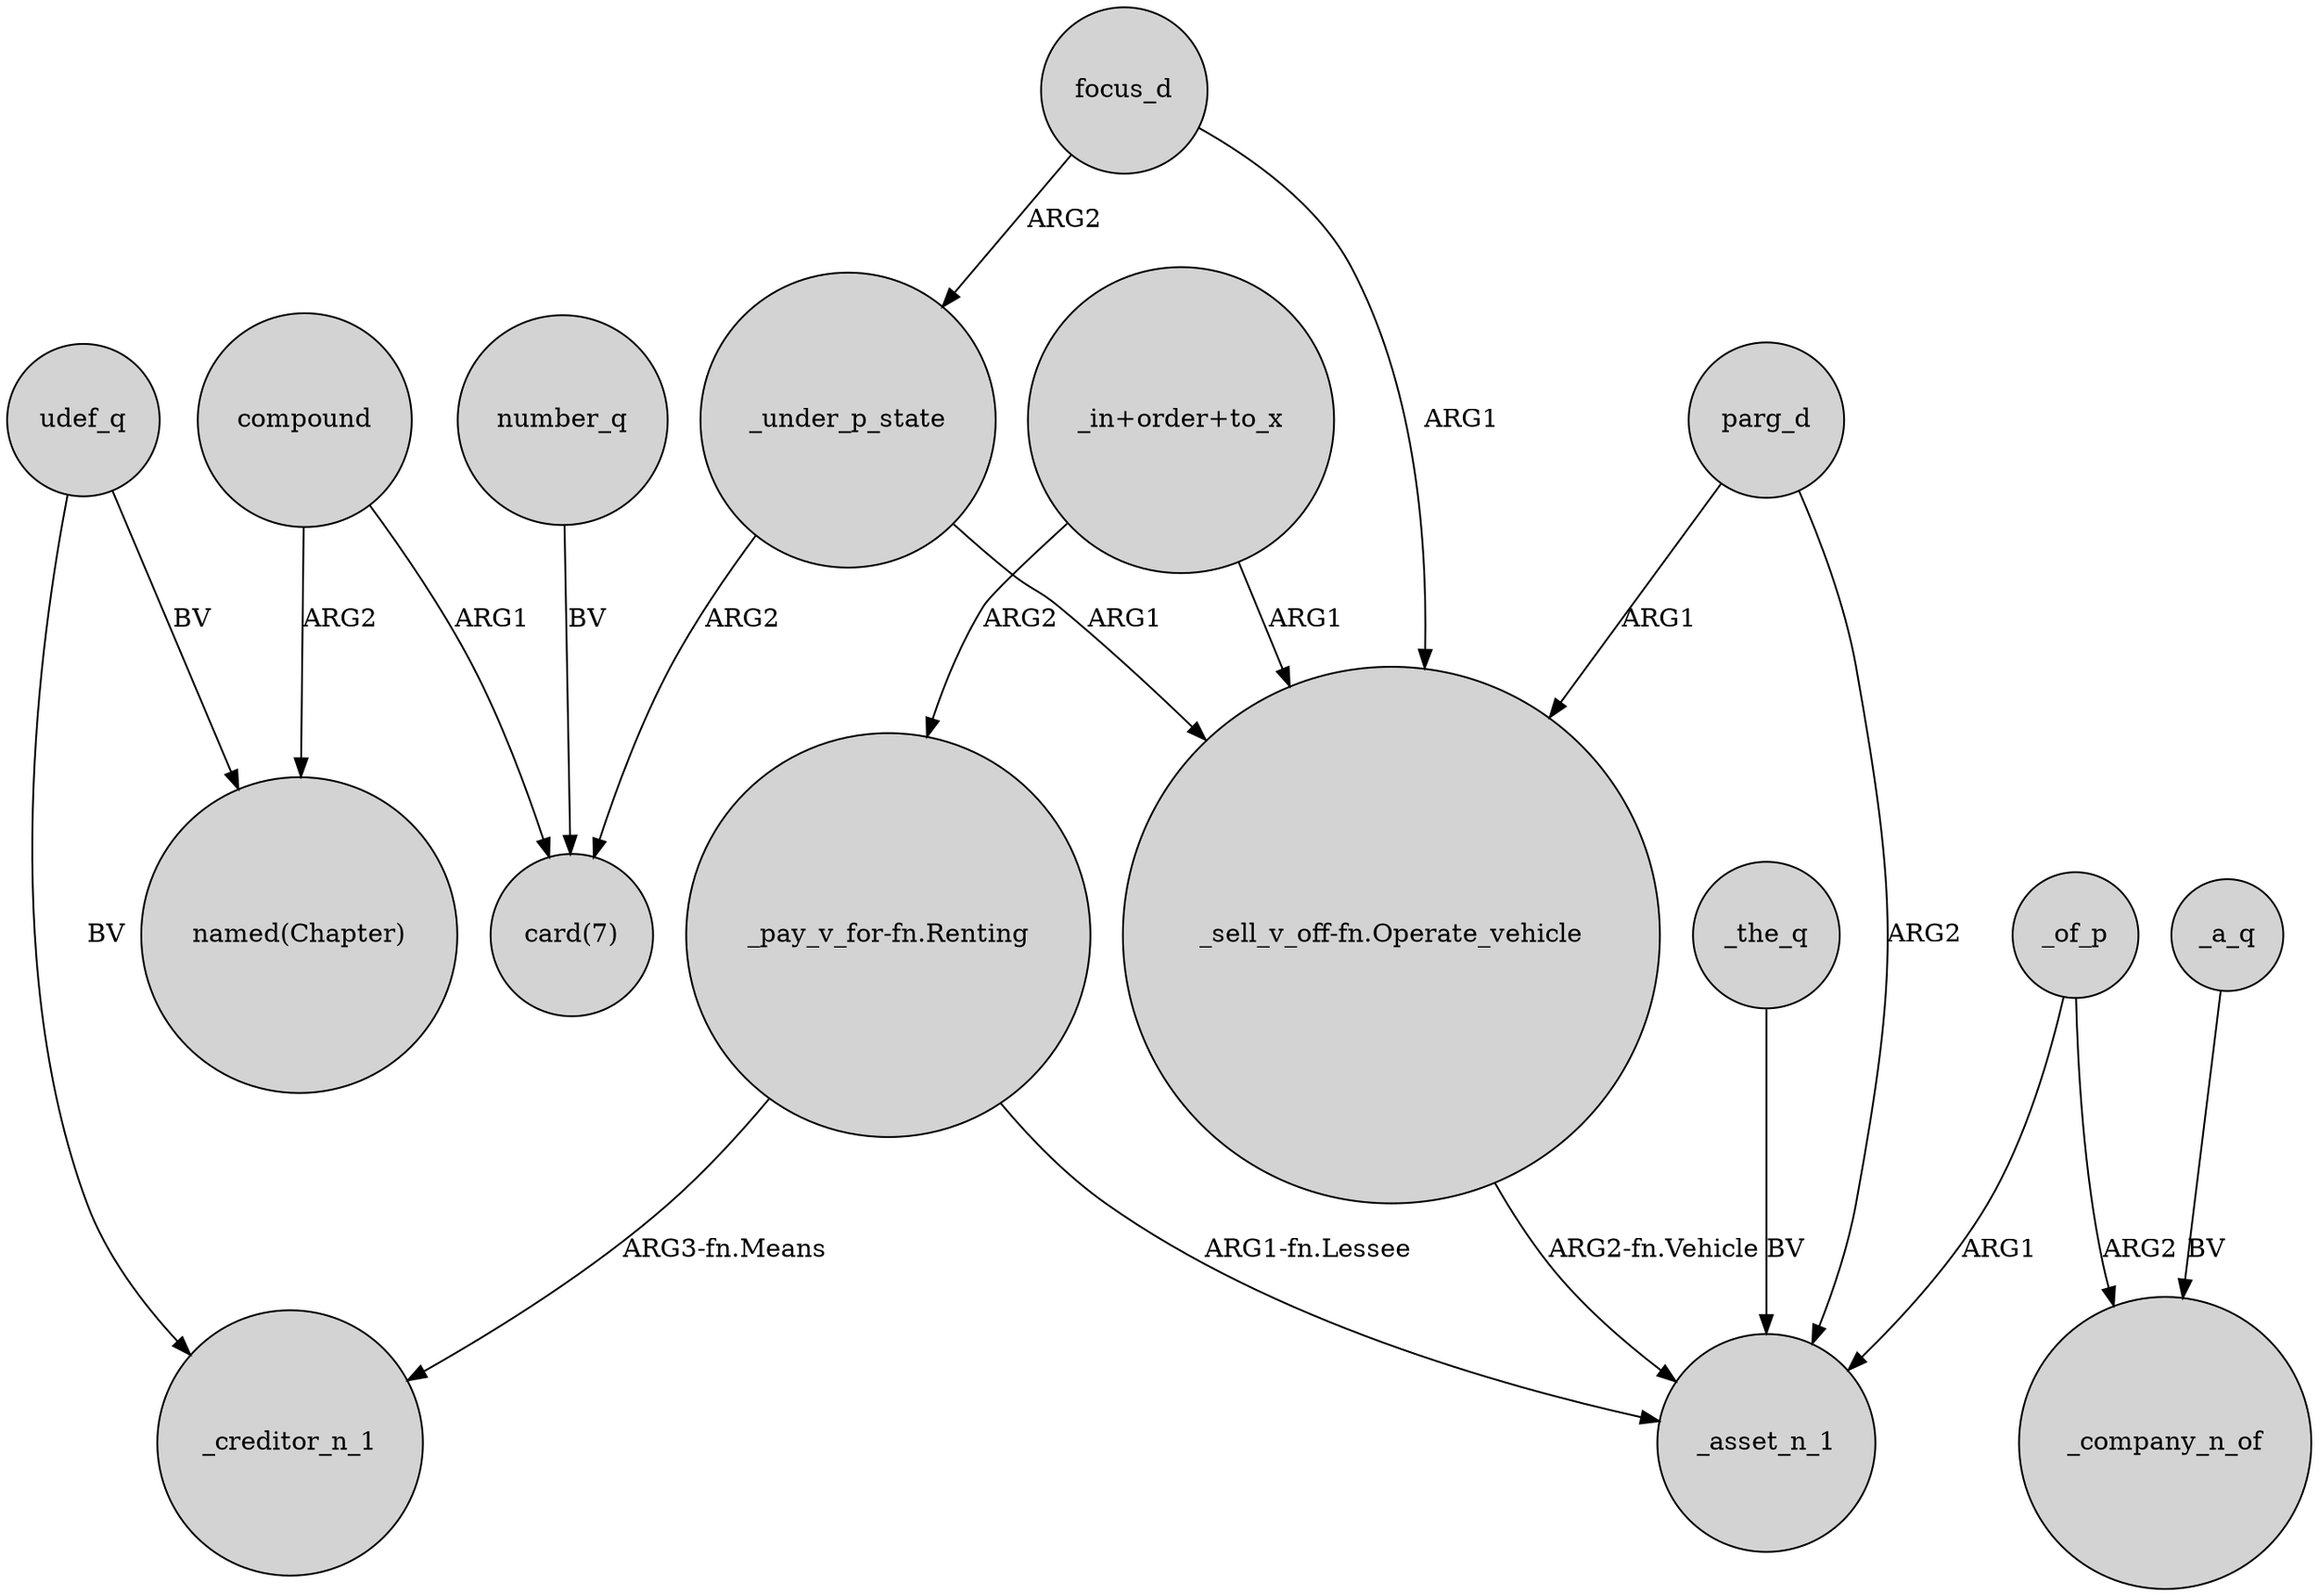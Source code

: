 digraph {
	node [shape=circle style=filled]
	_the_q -> _asset_n_1 [label=BV]
	"_pay_v_for-fn.Renting" -> _asset_n_1 [label="ARG1-fn.Lessee"]
	parg_d -> _asset_n_1 [label=ARG2]
	number_q -> "card(7)" [label=BV]
	_of_p -> _asset_n_1 [label=ARG1]
	"_in+order+to_x" -> "_sell_v_off-fn.Operate_vehicle" [label=ARG1]
	_a_q -> _company_n_of [label=BV]
	"_sell_v_off-fn.Operate_vehicle" -> _asset_n_1 [label="ARG2-fn.Vehicle"]
	focus_d -> "_sell_v_off-fn.Operate_vehicle" [label=ARG1]
	"_pay_v_for-fn.Renting" -> _creditor_n_1 [label="ARG3-fn.Means"]
	compound -> "named(Chapter)" [label=ARG2]
	parg_d -> "_sell_v_off-fn.Operate_vehicle" [label=ARG1]
	_under_p_state -> "_sell_v_off-fn.Operate_vehicle" [label=ARG1]
	"_in+order+to_x" -> "_pay_v_for-fn.Renting" [label=ARG2]
	compound -> "card(7)" [label=ARG1]
	focus_d -> _under_p_state [label=ARG2]
	_of_p -> _company_n_of [label=ARG2]
	udef_q -> "named(Chapter)" [label=BV]
	udef_q -> _creditor_n_1 [label=BV]
	_under_p_state -> "card(7)" [label=ARG2]
}
